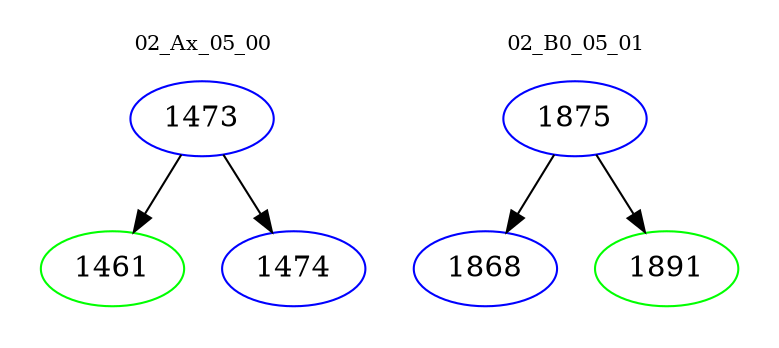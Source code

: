 digraph{
subgraph cluster_0 {
color = white
label = "02_Ax_05_00";
fontsize=10;
T0_1473 [label="1473", color="blue"]
T0_1473 -> T0_1461 [color="black"]
T0_1461 [label="1461", color="green"]
T0_1473 -> T0_1474 [color="black"]
T0_1474 [label="1474", color="blue"]
}
subgraph cluster_1 {
color = white
label = "02_B0_05_01";
fontsize=10;
T1_1875 [label="1875", color="blue"]
T1_1875 -> T1_1868 [color="black"]
T1_1868 [label="1868", color="blue"]
T1_1875 -> T1_1891 [color="black"]
T1_1891 [label="1891", color="green"]
}
}
